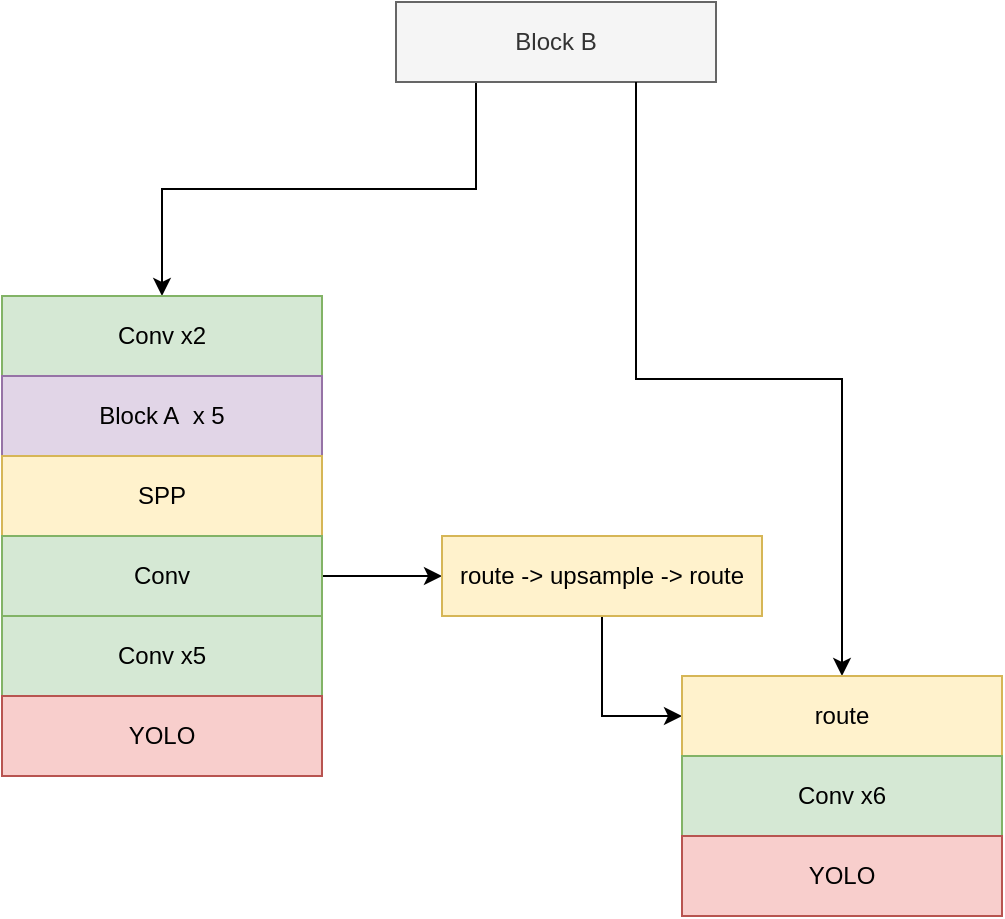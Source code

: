<mxfile version="20.8.15" type="device"><diagram name="Trang-1" id="f4OlVG6gkUMGr11oyzfL"><mxGraphModel dx="1434" dy="774" grid="0" gridSize="10" guides="1" tooltips="1" connect="1" arrows="1" fold="1" page="1" pageScale="1" pageWidth="827" pageHeight="1169" math="0" shadow="0"><root><mxCell id="0"/><mxCell id="1" parent="0"/><mxCell id="CxiEBNx0WZ8_Hg7Vp_x9-1" style="edgeStyle=orthogonalEdgeStyle;rounded=0;orthogonalLoop=1;jettySize=auto;html=1;exitX=0.25;exitY=1;exitDx=0;exitDy=0;" edge="1" parent="1" source="1Y14yzA2C7YVxPnzu0gX-4" target="1Y14yzA2C7YVxPnzu0gX-18"><mxGeometry relative="1" as="geometry"/></mxCell><mxCell id="1Y14yzA2C7YVxPnzu0gX-4" value="Block B" style="rounded=0;whiteSpace=wrap;html=1;fillColor=#f5f5f5;fontColor=#333333;strokeColor=#666666;" parent="1" vertex="1"><mxGeometry x="277" y="383" width="160" height="40" as="geometry"/></mxCell><mxCell id="1Y14yzA2C7YVxPnzu0gX-43" style="edgeStyle=orthogonalEdgeStyle;rounded=0;orthogonalLoop=1;jettySize=auto;html=1;exitX=0.75;exitY=1;exitDx=0;exitDy=0;" parent="1" source="1Y14yzA2C7YVxPnzu0gX-4" target="1Y14yzA2C7YVxPnzu0gX-42" edge="1"><mxGeometry relative="1" as="geometry"><mxPoint x="400" y="480" as="sourcePoint"/></mxGeometry></mxCell><mxCell id="1Y14yzA2C7YVxPnzu0gX-18" value="Conv x2" style="rounded=0;whiteSpace=wrap;html=1;fillColor=#d5e8d4;strokeColor=#82b366;" parent="1" vertex="1"><mxGeometry x="80" y="530" width="160" height="40" as="geometry"/></mxCell><mxCell id="1Y14yzA2C7YVxPnzu0gX-19" value="Block A&amp;nbsp; x 5" style="rounded=0;whiteSpace=wrap;html=1;fillColor=#e1d5e7;strokeColor=#9673a6;" parent="1" vertex="1"><mxGeometry x="80" y="570" width="160" height="40" as="geometry"/></mxCell><mxCell id="1Y14yzA2C7YVxPnzu0gX-20" value="SPP" style="rounded=0;whiteSpace=wrap;html=1;fillColor=#fff2cc;strokeColor=#d6b656;" parent="1" vertex="1"><mxGeometry x="80" y="610" width="160" height="40" as="geometry"/></mxCell><mxCell id="1Y14yzA2C7YVxPnzu0gX-36" value="Conv x5" style="rounded=0;whiteSpace=wrap;html=1;fillColor=#d5e8d4;strokeColor=#82b366;" parent="1" vertex="1"><mxGeometry x="80" y="690" width="160" height="40" as="geometry"/></mxCell><mxCell id="1Y14yzA2C7YVxPnzu0gX-41" style="edgeStyle=orthogonalEdgeStyle;rounded=0;orthogonalLoop=1;jettySize=auto;html=1;exitX=1;exitY=0.5;exitDx=0;exitDy=0;" parent="1" source="1Y14yzA2C7YVxPnzu0gX-37" target="1Y14yzA2C7YVxPnzu0gX-40" edge="1"><mxGeometry relative="1" as="geometry"/></mxCell><mxCell id="1Y14yzA2C7YVxPnzu0gX-37" value="Conv" style="rounded=0;whiteSpace=wrap;html=1;fillColor=#d5e8d4;strokeColor=#82b366;" parent="1" vertex="1"><mxGeometry x="80" y="650" width="160" height="40" as="geometry"/></mxCell><mxCell id="1Y14yzA2C7YVxPnzu0gX-38" value="YOLO" style="rounded=0;whiteSpace=wrap;html=1;fillColor=#f8cecc;strokeColor=#b85450;" parent="1" vertex="1"><mxGeometry x="80" y="730" width="160" height="40" as="geometry"/></mxCell><mxCell id="1Y14yzA2C7YVxPnzu0gX-44" style="edgeStyle=orthogonalEdgeStyle;rounded=0;orthogonalLoop=1;jettySize=auto;html=1;exitX=0.5;exitY=1;exitDx=0;exitDy=0;entryX=0;entryY=0.5;entryDx=0;entryDy=0;" parent="1" source="1Y14yzA2C7YVxPnzu0gX-40" target="1Y14yzA2C7YVxPnzu0gX-42" edge="1"><mxGeometry relative="1" as="geometry"/></mxCell><mxCell id="1Y14yzA2C7YVxPnzu0gX-40" value="route -&amp;gt; upsample -&amp;gt; route" style="rounded=0;whiteSpace=wrap;html=1;fillColor=#fff2cc;strokeColor=#d6b656;" parent="1" vertex="1"><mxGeometry x="300" y="650" width="160" height="40" as="geometry"/></mxCell><mxCell id="1Y14yzA2C7YVxPnzu0gX-42" value="route" style="rounded=0;whiteSpace=wrap;html=1;fillColor=#fff2cc;strokeColor=#d6b656;" parent="1" vertex="1"><mxGeometry x="420" y="720" width="160" height="40" as="geometry"/></mxCell><mxCell id="1Y14yzA2C7YVxPnzu0gX-45" value="Conv x6" style="rounded=0;whiteSpace=wrap;html=1;fillColor=#d5e8d4;strokeColor=#82b366;" parent="1" vertex="1"><mxGeometry x="420" y="760" width="160" height="40" as="geometry"/></mxCell><mxCell id="1Y14yzA2C7YVxPnzu0gX-46" value="YOLO" style="rounded=0;whiteSpace=wrap;html=1;fillColor=#f8cecc;strokeColor=#b85450;" parent="1" vertex="1"><mxGeometry x="420" y="800" width="160" height="40" as="geometry"/></mxCell></root></mxGraphModel></diagram></mxfile>